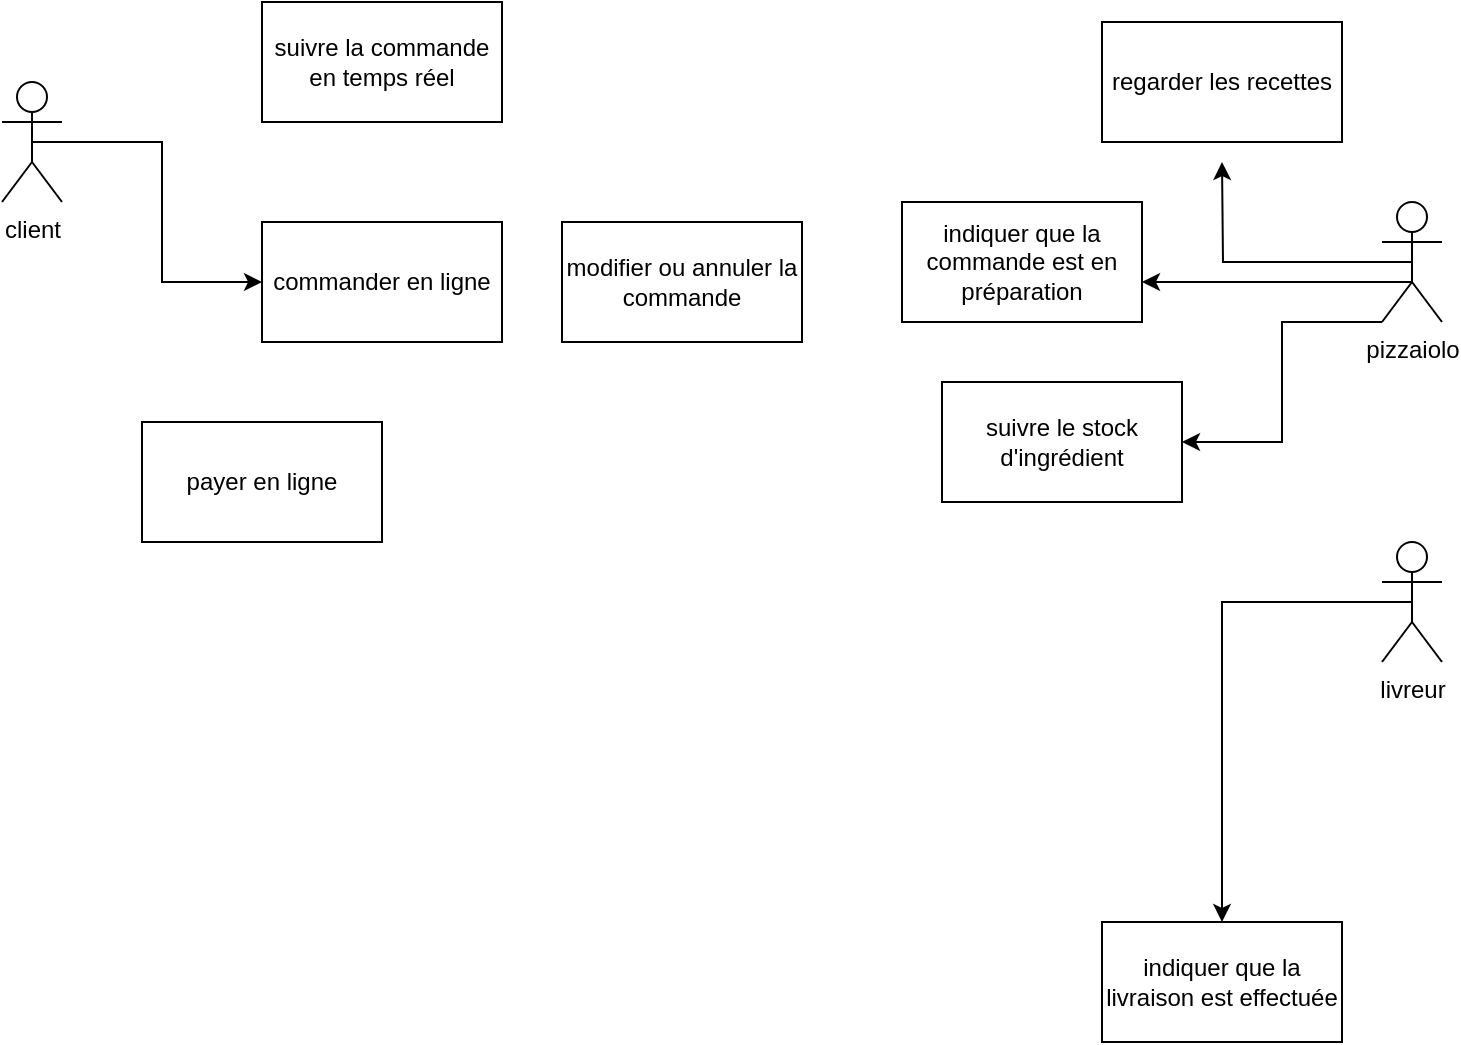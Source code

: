 <mxfile version="14.4.5" type="github">
  <diagram id="yRg1UP4xa1xqMPupIc46" name="Page-1">
    <mxGraphModel dx="1422" dy="2074" grid="1" gridSize="10" guides="1" tooltips="1" connect="1" arrows="1" fold="1" page="1" pageScale="1" pageWidth="827" pageHeight="1169" math="0" shadow="0">
      <root>
        <mxCell id="0" />
        <mxCell id="1" parent="0" />
        <mxCell id="rOnjO1lMuaPUB-ESm6rX-14" style="edgeStyle=orthogonalEdgeStyle;rounded=0;orthogonalLoop=1;jettySize=auto;html=1;exitX=0.5;exitY=0.5;exitDx=0;exitDy=0;exitPerimeter=0;entryX=0;entryY=0.5;entryDx=0;entryDy=0;" edge="1" parent="1" source="rOnjO1lMuaPUB-ESm6rX-1" target="rOnjO1lMuaPUB-ESm6rX-6">
          <mxGeometry relative="1" as="geometry" />
        </mxCell>
        <mxCell id="rOnjO1lMuaPUB-ESm6rX-1" value="client" style="shape=umlActor;verticalLabelPosition=bottom;verticalAlign=top;html=1;outlineConnect=0;" vertex="1" parent="1">
          <mxGeometry x="40" y="-660" width="30" height="60" as="geometry" />
        </mxCell>
        <mxCell id="rOnjO1lMuaPUB-ESm6rX-15" style="edgeStyle=orthogonalEdgeStyle;rounded=0;orthogonalLoop=1;jettySize=auto;html=1;exitX=0.5;exitY=0.5;exitDx=0;exitDy=0;exitPerimeter=0;" edge="1" parent="1" source="rOnjO1lMuaPUB-ESm6rX-2">
          <mxGeometry relative="1" as="geometry">
            <mxPoint x="650" y="-620" as="targetPoint" />
          </mxGeometry>
        </mxCell>
        <mxCell id="rOnjO1lMuaPUB-ESm6rX-16" style="edgeStyle=orthogonalEdgeStyle;rounded=0;orthogonalLoop=1;jettySize=auto;html=1;entryX=1;entryY=0.5;entryDx=0;entryDy=0;" edge="1" parent="1" source="rOnjO1lMuaPUB-ESm6rX-2" target="rOnjO1lMuaPUB-ESm6rX-11">
          <mxGeometry relative="1" as="geometry">
            <Array as="points">
              <mxPoint x="680" y="-540" />
              <mxPoint x="680" y="-480" />
            </Array>
          </mxGeometry>
        </mxCell>
        <mxCell id="rOnjO1lMuaPUB-ESm6rX-19" style="edgeStyle=orthogonalEdgeStyle;rounded=0;orthogonalLoop=1;jettySize=auto;html=1;exitX=0.5;exitY=0.5;exitDx=0;exitDy=0;exitPerimeter=0;" edge="1" parent="1" source="rOnjO1lMuaPUB-ESm6rX-2">
          <mxGeometry relative="1" as="geometry">
            <mxPoint x="610" y="-560" as="targetPoint" />
            <Array as="points">
              <mxPoint x="745" y="-560" />
              <mxPoint x="610" y="-560" />
            </Array>
          </mxGeometry>
        </mxCell>
        <mxCell id="rOnjO1lMuaPUB-ESm6rX-2" value="pizzaiolo" style="shape=umlActor;verticalLabelPosition=bottom;verticalAlign=top;html=1;outlineConnect=0;" vertex="1" parent="1">
          <mxGeometry x="730" y="-600" width="30" height="60" as="geometry" />
        </mxCell>
        <mxCell id="rOnjO1lMuaPUB-ESm6rX-17" style="edgeStyle=orthogonalEdgeStyle;rounded=0;orthogonalLoop=1;jettySize=auto;html=1;exitX=0.5;exitY=0.5;exitDx=0;exitDy=0;exitPerimeter=0;entryX=0.5;entryY=0;entryDx=0;entryDy=0;" edge="1" parent="1" source="rOnjO1lMuaPUB-ESm6rX-3" target="rOnjO1lMuaPUB-ESm6rX-10">
          <mxGeometry relative="1" as="geometry" />
        </mxCell>
        <mxCell id="rOnjO1lMuaPUB-ESm6rX-3" value="livreur" style="shape=umlActor;verticalLabelPosition=bottom;verticalAlign=top;html=1;outlineConnect=0;" vertex="1" parent="1">
          <mxGeometry x="730" y="-430" width="30" height="60" as="geometry" />
        </mxCell>
        <mxCell id="rOnjO1lMuaPUB-ESm6rX-6" value="commander en ligne" style="rounded=0;whiteSpace=wrap;html=1;" vertex="1" parent="1">
          <mxGeometry x="170" y="-590" width="120" height="60" as="geometry" />
        </mxCell>
        <mxCell id="rOnjO1lMuaPUB-ESm6rX-7" value="payer en ligne" style="rounded=0;whiteSpace=wrap;html=1;" vertex="1" parent="1">
          <mxGeometry x="110" y="-490" width="120" height="60" as="geometry" />
        </mxCell>
        <mxCell id="rOnjO1lMuaPUB-ESm6rX-8" value="modifier ou annuler la commande" style="rounded=0;whiteSpace=wrap;html=1;" vertex="1" parent="1">
          <mxGeometry x="320" y="-590" width="120" height="60" as="geometry" />
        </mxCell>
        <mxCell id="rOnjO1lMuaPUB-ESm6rX-9" value="suivre la commande en temps réel" style="rounded=0;whiteSpace=wrap;html=1;" vertex="1" parent="1">
          <mxGeometry x="170" y="-700" width="120" height="60" as="geometry" />
        </mxCell>
        <mxCell id="rOnjO1lMuaPUB-ESm6rX-10" value="indiquer que la livraison est effectuée" style="rounded=0;whiteSpace=wrap;html=1;" vertex="1" parent="1">
          <mxGeometry x="590" y="-240" width="120" height="60" as="geometry" />
        </mxCell>
        <mxCell id="rOnjO1lMuaPUB-ESm6rX-11" value="suivre le stock d&#39;ingrédient" style="rounded=0;whiteSpace=wrap;html=1;" vertex="1" parent="1">
          <mxGeometry x="510" y="-510" width="120" height="60" as="geometry" />
        </mxCell>
        <mxCell id="rOnjO1lMuaPUB-ESm6rX-13" value="regarder les recettes" style="rounded=0;whiteSpace=wrap;html=1;" vertex="1" parent="1">
          <mxGeometry x="590" y="-690" width="120" height="60" as="geometry" />
        </mxCell>
        <mxCell id="rOnjO1lMuaPUB-ESm6rX-18" value="indiquer que la commande est en préparation" style="rounded=0;whiteSpace=wrap;html=1;" vertex="1" parent="1">
          <mxGeometry x="490" y="-600" width="120" height="60" as="geometry" />
        </mxCell>
      </root>
    </mxGraphModel>
  </diagram>
</mxfile>
